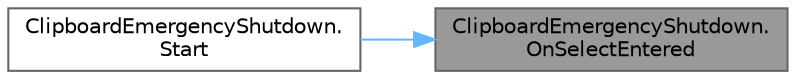 digraph "ClipboardEmergencyShutdown.OnSelectEntered"
{
 // LATEX_PDF_SIZE
  bgcolor="transparent";
  edge [fontname=Helvetica,fontsize=10,labelfontname=Helvetica,labelfontsize=10];
  node [fontname=Helvetica,fontsize=10,shape=box,height=0.2,width=0.4];
  rankdir="RL";
  Node1 [id="Node000001",label="ClipboardEmergencyShutdown.\lOnSelectEntered",height=0.2,width=0.4,color="gray40", fillcolor="grey60", style="filled", fontcolor="black",tooltip="This method is called when the player interacts with the clipboard."];
  Node1 -> Node2 [id="edge1_Node000001_Node000002",dir="back",color="steelblue1",style="solid",tooltip=" "];
  Node2 [id="Node000002",label="ClipboardEmergencyShutdown.\lStart",height=0.2,width=0.4,color="grey40", fillcolor="white", style="filled",URL="$class_clipboard_emergency_shutdown.html#aad413974aa15a61be688fa78f36af726",tooltip="This method initializes clipboardActions and adds ActionListeners to the clipboard's grab interactabl..."];
}
